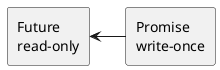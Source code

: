 @startuml

rectangle "Promise\nwrite-once" as Promise
rectangle "Future\nread-only" as Future

'[*] --> Promise
Promise -left-> Future

'Future --> [*]

@enduml